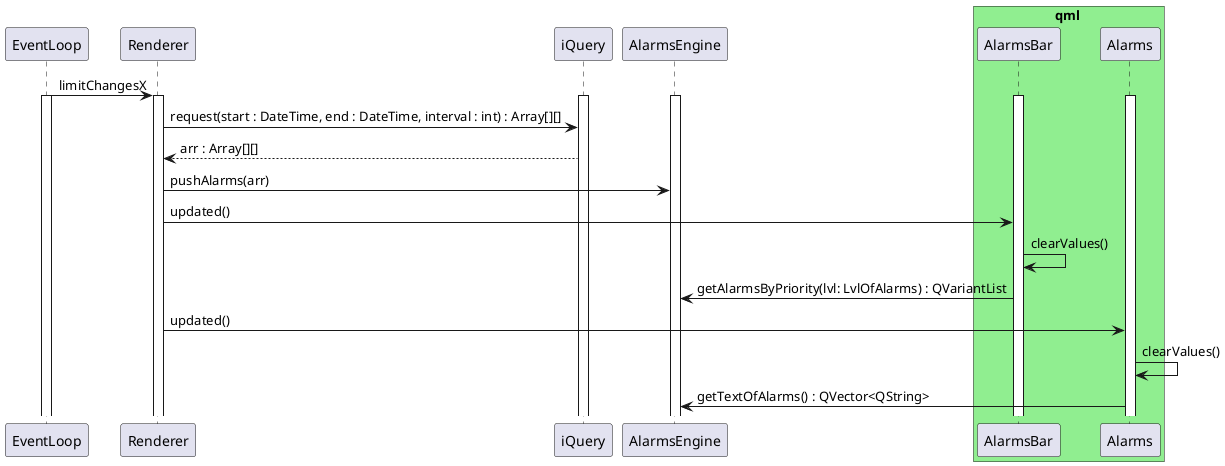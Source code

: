 @startuml SequenceDiagram

skinparam sequenceMessageAlign left

EventLoop -> Renderer: limitChangesX
activate EventLoop
activate Renderer
activate AlarmsBar
activate Alarms
activate iQuery
activate AlarmsEngine

Renderer -> iQuery: request(start : DateTime, end : DateTime, interval : int) : Array[][]
iQuery --> Renderer: arr : Array[][]

Renderer -> AlarmsEngine: pushAlarms(arr)

Renderer -> AlarmsBar: updated()
AlarmsBar -> AlarmsBar:  clearValues()
AlarmsBar -> AlarmsEngine: getAlarmsByPriority(lvl: LvlOfAlarms) : QVariantList

Renderer -> Alarms:  updated()
Alarms -> Alarms:  clearValues()
Alarms -> AlarmsEngine: getTextOfAlarms() : QVector<QString>

box qml #LightGreen
    participant AlarmsBar
    participant Alarms
end box

@enduml